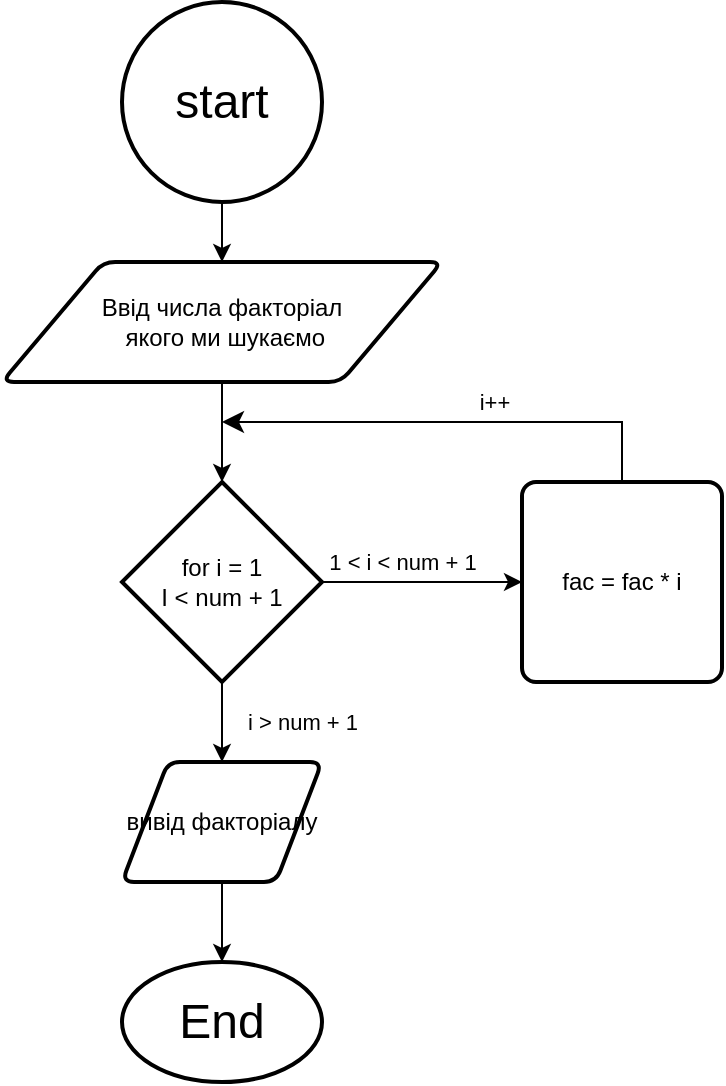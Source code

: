 <mxfile version="22.0.8" type="device">
  <diagram name="Сторінка-1" id="9OsBTPsCSJJKc-trF1OA">
    <mxGraphModel dx="776" dy="537" grid="1" gridSize="10" guides="1" tooltips="1" connect="1" arrows="1" fold="1" page="1" pageScale="1" pageWidth="827" pageHeight="1169" math="0" shadow="0">
      <root>
        <mxCell id="0" />
        <mxCell id="1" parent="0" />
        <mxCell id="IYvaXIhW1yzAsToqzrK2-3" value="" style="edgeStyle=orthogonalEdgeStyle;rounded=0;orthogonalLoop=1;jettySize=auto;html=1;" edge="1" parent="1" source="IYvaXIhW1yzAsToqzrK2-1" target="IYvaXIhW1yzAsToqzrK2-2">
          <mxGeometry relative="1" as="geometry" />
        </mxCell>
        <mxCell id="IYvaXIhW1yzAsToqzrK2-1" value="&lt;font style=&quot;font-size: 24px;&quot;&gt;start&lt;/font&gt;" style="strokeWidth=2;html=1;shape=mxgraph.flowchart.start_2;whiteSpace=wrap;" vertex="1" parent="1">
          <mxGeometry x="350" y="120" width="100" height="100" as="geometry" />
        </mxCell>
        <mxCell id="IYvaXIhW1yzAsToqzrK2-5" value="" style="edgeStyle=orthogonalEdgeStyle;rounded=0;orthogonalLoop=1;jettySize=auto;html=1;" edge="1" parent="1" source="IYvaXIhW1yzAsToqzrK2-2" target="IYvaXIhW1yzAsToqzrK2-4">
          <mxGeometry relative="1" as="geometry" />
        </mxCell>
        <mxCell id="IYvaXIhW1yzAsToqzrK2-2" value="Ввід числа факторіал&lt;br&gt;&amp;nbsp;якого ми шукаємо" style="shape=parallelogram;html=1;strokeWidth=2;perimeter=parallelogramPerimeter;whiteSpace=wrap;rounded=1;arcSize=12;size=0.23;" vertex="1" parent="1">
          <mxGeometry x="290" y="250" width="220" height="60" as="geometry" />
        </mxCell>
        <mxCell id="IYvaXIhW1yzAsToqzrK2-7" value="" style="edgeStyle=orthogonalEdgeStyle;rounded=0;orthogonalLoop=1;jettySize=auto;html=1;" edge="1" parent="1" source="IYvaXIhW1yzAsToqzrK2-4" target="IYvaXIhW1yzAsToqzrK2-6">
          <mxGeometry relative="1" as="geometry" />
        </mxCell>
        <mxCell id="IYvaXIhW1yzAsToqzrK2-9" value="1 &amp;lt; i &amp;lt; num + 1" style="edgeLabel;html=1;align=center;verticalAlign=middle;resizable=0;points=[];" vertex="1" connectable="0" parent="IYvaXIhW1yzAsToqzrK2-7">
          <mxGeometry x="-0.3" relative="1" as="geometry">
            <mxPoint x="5" y="-10" as="offset" />
          </mxGeometry>
        </mxCell>
        <mxCell id="IYvaXIhW1yzAsToqzrK2-12" value="" style="edgeStyle=orthogonalEdgeStyle;rounded=0;orthogonalLoop=1;jettySize=auto;html=1;" edge="1" parent="1" source="IYvaXIhW1yzAsToqzrK2-4" target="IYvaXIhW1yzAsToqzrK2-11">
          <mxGeometry relative="1" as="geometry" />
        </mxCell>
        <mxCell id="IYvaXIhW1yzAsToqzrK2-15" value="i &amp;gt; num + 1" style="edgeLabel;html=1;align=center;verticalAlign=middle;resizable=0;points=[];" vertex="1" connectable="0" parent="IYvaXIhW1yzAsToqzrK2-12">
          <mxGeometry x="-0.25" y="-1" relative="1" as="geometry">
            <mxPoint x="41" y="5" as="offset" />
          </mxGeometry>
        </mxCell>
        <mxCell id="IYvaXIhW1yzAsToqzrK2-4" value="for i = 1&lt;br&gt;I &amp;lt; num + 1" style="strokeWidth=2;html=1;shape=mxgraph.flowchart.decision;whiteSpace=wrap;" vertex="1" parent="1">
          <mxGeometry x="350" y="360" width="100" height="100" as="geometry" />
        </mxCell>
        <mxCell id="IYvaXIhW1yzAsToqzrK2-6" value="fac = fac * i" style="rounded=1;whiteSpace=wrap;html=1;absoluteArcSize=1;arcSize=14;strokeWidth=2;" vertex="1" parent="1">
          <mxGeometry x="550" y="360" width="100" height="100" as="geometry" />
        </mxCell>
        <mxCell id="IYvaXIhW1yzAsToqzrK2-8" value="" style="edgeStyle=segmentEdgeStyle;endArrow=classic;html=1;curved=0;rounded=0;endSize=8;startSize=8;exitX=0.5;exitY=0;exitDx=0;exitDy=0;" edge="1" parent="1" source="IYvaXIhW1yzAsToqzrK2-6">
          <mxGeometry width="50" height="50" relative="1" as="geometry">
            <mxPoint x="370" y="310" as="sourcePoint" />
            <mxPoint x="400" y="330" as="targetPoint" />
            <Array as="points">
              <mxPoint x="600" y="330" />
              <mxPoint x="420" y="330" />
            </Array>
          </mxGeometry>
        </mxCell>
        <mxCell id="IYvaXIhW1yzAsToqzrK2-10" value="i++" style="edgeLabel;html=1;align=center;verticalAlign=middle;resizable=0;points=[];rotation=0;" vertex="1" connectable="0" parent="IYvaXIhW1yzAsToqzrK2-8">
          <mxGeometry x="-0.183" y="-2" relative="1" as="geometry">
            <mxPoint y="-8" as="offset" />
          </mxGeometry>
        </mxCell>
        <mxCell id="IYvaXIhW1yzAsToqzrK2-14" value="" style="edgeStyle=orthogonalEdgeStyle;rounded=0;orthogonalLoop=1;jettySize=auto;html=1;" edge="1" parent="1" source="IYvaXIhW1yzAsToqzrK2-11" target="IYvaXIhW1yzAsToqzrK2-13">
          <mxGeometry relative="1" as="geometry" />
        </mxCell>
        <mxCell id="IYvaXIhW1yzAsToqzrK2-11" value="вивід факторіалу" style="shape=parallelogram;html=1;strokeWidth=2;perimeter=parallelogramPerimeter;whiteSpace=wrap;rounded=1;arcSize=12;size=0.23;" vertex="1" parent="1">
          <mxGeometry x="350" y="500" width="100" height="60" as="geometry" />
        </mxCell>
        <mxCell id="IYvaXIhW1yzAsToqzrK2-13" value="&lt;font style=&quot;font-size: 24px;&quot;&gt;End&lt;/font&gt;" style="strokeWidth=2;html=1;shape=mxgraph.flowchart.start_1;whiteSpace=wrap;" vertex="1" parent="1">
          <mxGeometry x="350" y="600" width="100" height="60" as="geometry" />
        </mxCell>
      </root>
    </mxGraphModel>
  </diagram>
</mxfile>
